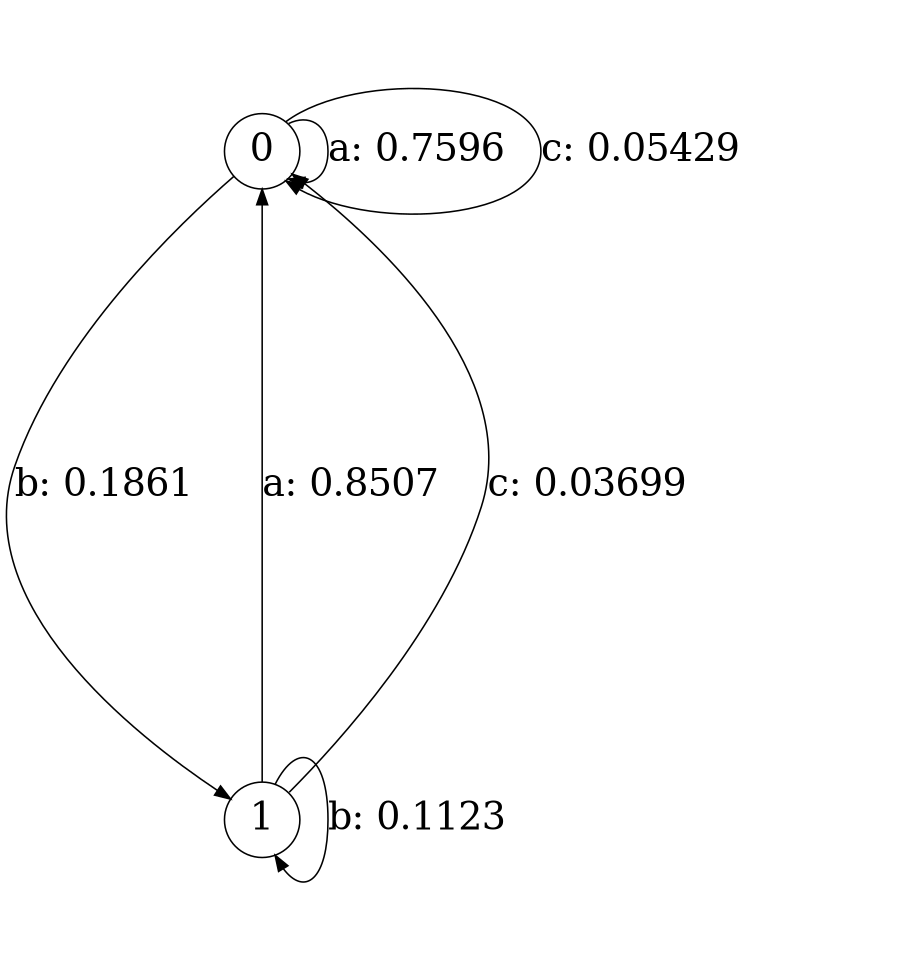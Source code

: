 digraph "d4-200nw-t0-cen-SML" {
size = "6,8.5";
ratio = "fill";
node [shape = circle];
node [fontsize = 24];
edge [fontsize = 24];
0 -> 0 [label = "a: 0.7596   "];
0 -> 1 [label = "b: 0.1861   "];
0 -> 0 [label = "c: 0.05429  "];
1 -> 0 [label = "a: 0.8507   "];
1 -> 1 [label = "b: 0.1123   "];
1 -> 0 [label = "c: 0.03699  "];
}